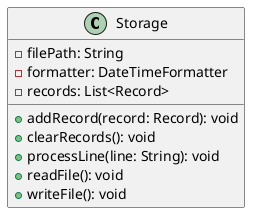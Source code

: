 @startuml

class Storage {
    -filePath: String
    -formatter: DateTimeFormatter
    -records: List<Record>
    +addRecord(record: Record): void
    +clearRecords(): void
    +processLine(line: String): void
    +readFile(): void
    +writeFile(): void
}

@enduml
